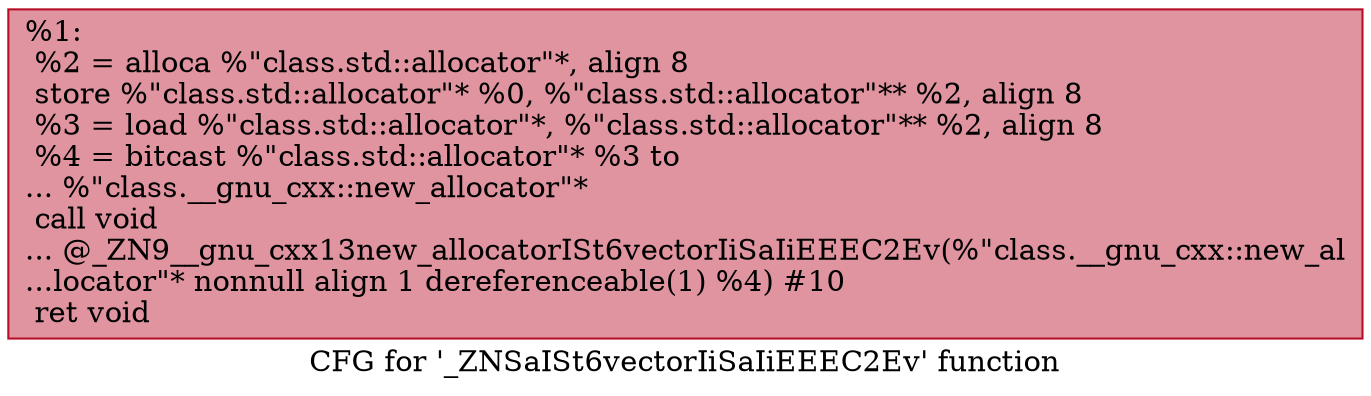 digraph "CFG for '_ZNSaISt6vectorIiSaIiEEEC2Ev' function" {
	label="CFG for '_ZNSaISt6vectorIiSaIiEEEC2Ev' function";

	Node0x55aa9ab7e540 [shape=record,color="#b70d28ff", style=filled, fillcolor="#b70d2870",label="{%1:\l  %2 = alloca %\"class.std::allocator\"*, align 8\l  store %\"class.std::allocator\"* %0, %\"class.std::allocator\"** %2, align 8\l  %3 = load %\"class.std::allocator\"*, %\"class.std::allocator\"** %2, align 8\l  %4 = bitcast %\"class.std::allocator\"* %3 to\l... %\"class.__gnu_cxx::new_allocator\"*\l  call void\l... @_ZN9__gnu_cxx13new_allocatorISt6vectorIiSaIiEEEC2Ev(%\"class.__gnu_cxx::new_al\l...locator\"* nonnull align 1 dereferenceable(1) %4) #10\l  ret void\l}"];
}

